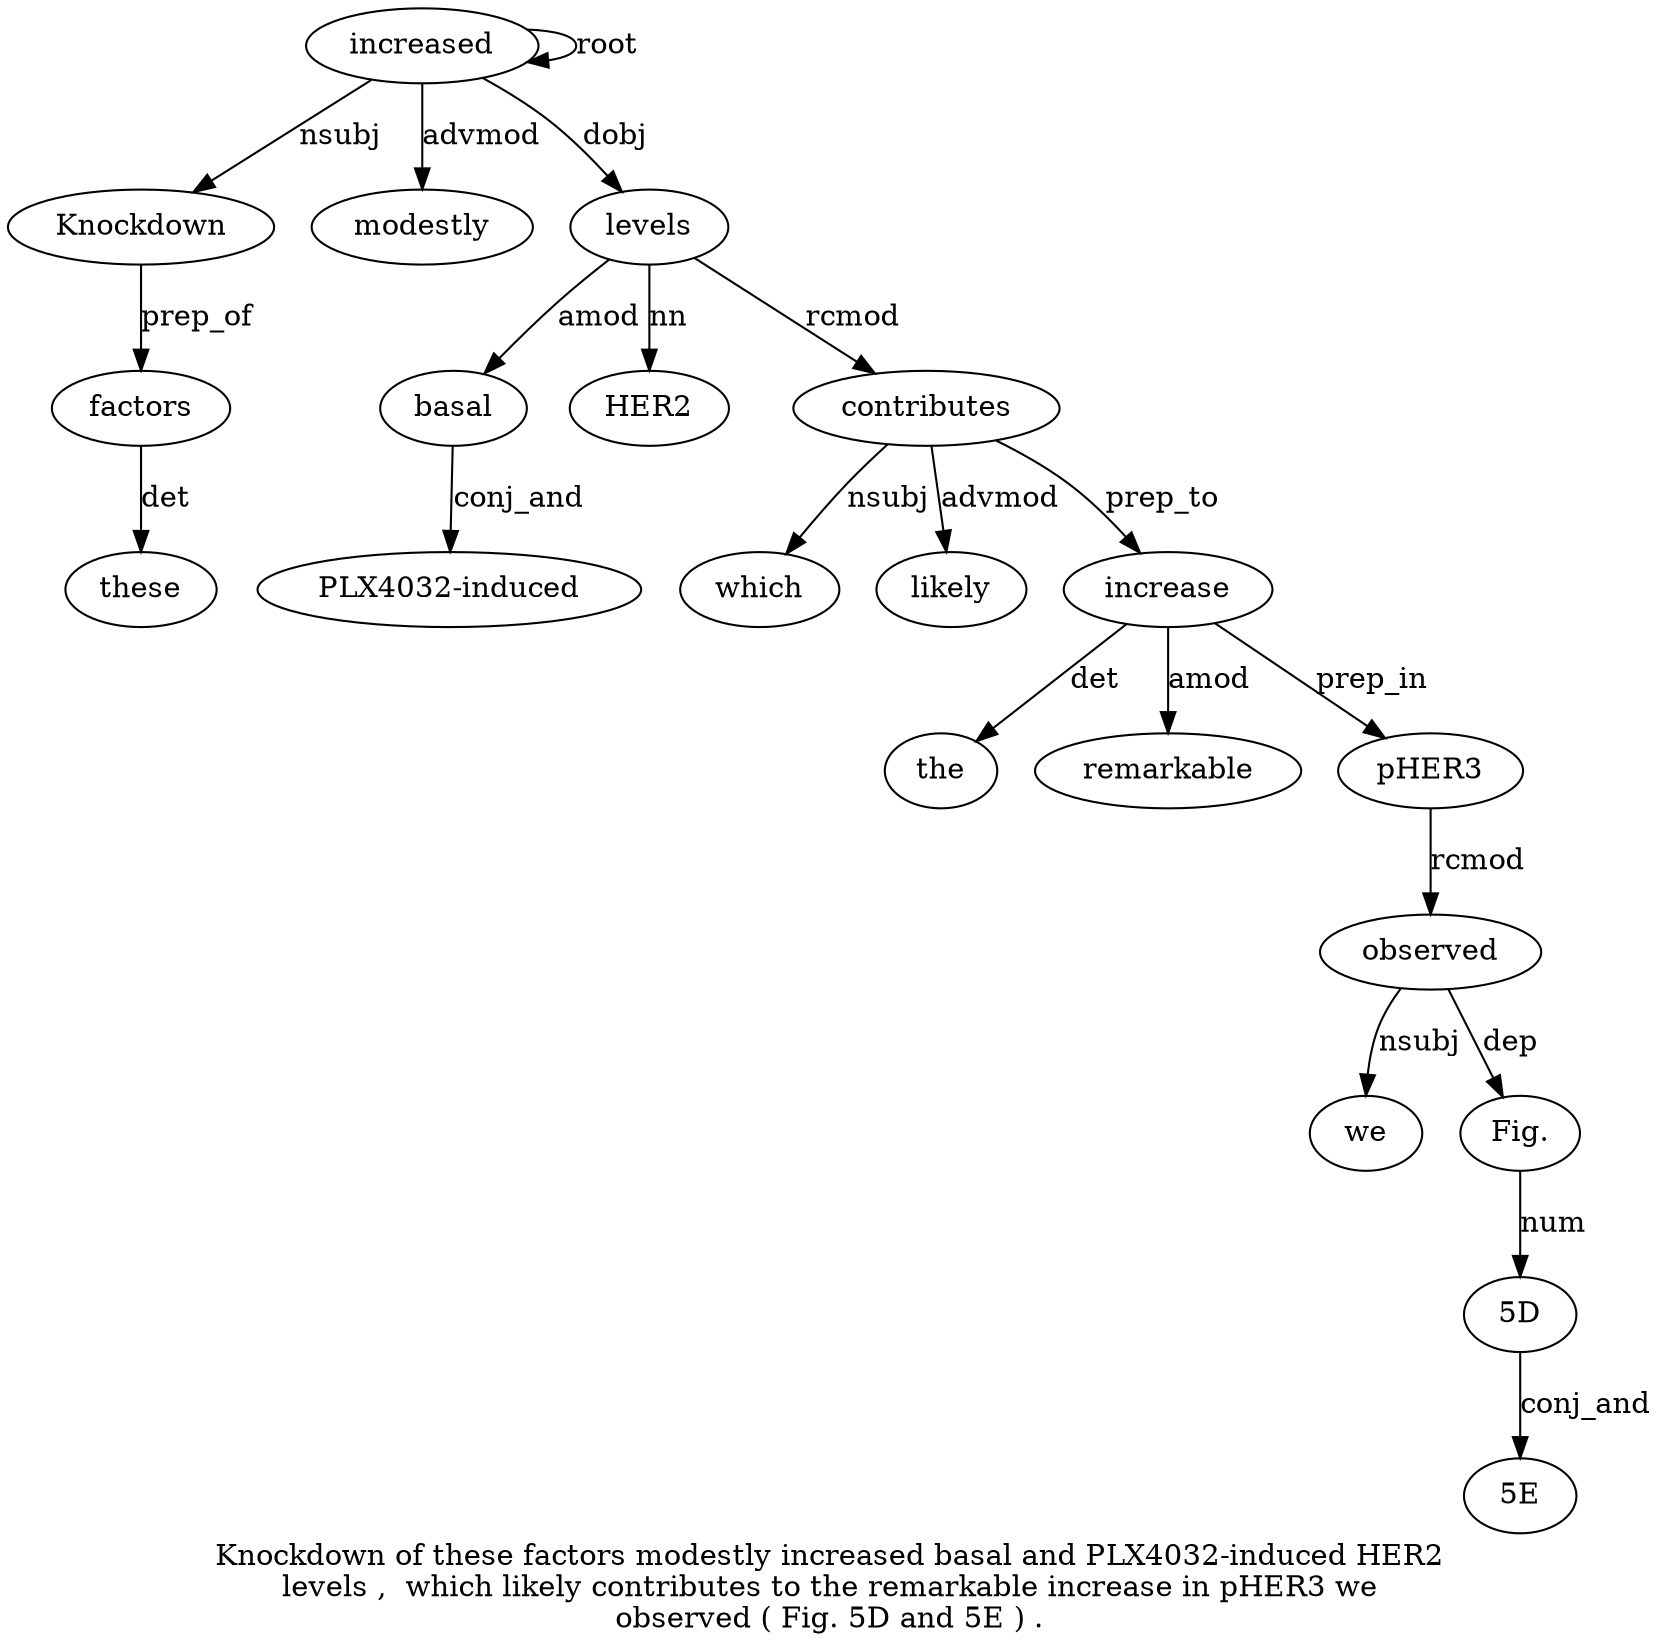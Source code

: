 digraph "Knockdown of these factors modestly increased basal and PLX4032-induced HER2 levels ,  which likely contributes to the remarkable increase in pHER3 we observed ( Fig. 5D and 5E ) ." {
label="Knockdown of these factors modestly increased basal and PLX4032-induced HER2
levels ,  which likely contributes to the remarkable increase in pHER3 we
observed ( Fig. 5D and 5E ) .";
increased6 [style=filled, fillcolor=white, label=increased];
Knockdown1 [style=filled, fillcolor=white, label=Knockdown];
increased6 -> Knockdown1  [label=nsubj];
factors4 [style=filled, fillcolor=white, label=factors];
these3 [style=filled, fillcolor=white, label=these];
factors4 -> these3  [label=det];
Knockdown1 -> factors4  [label=prep_of];
modestly5 [style=filled, fillcolor=white, label=modestly];
increased6 -> modestly5  [label=advmod];
increased6 -> increased6  [label=root];
levels11 [style=filled, fillcolor=white, label=levels];
basal7 [style=filled, fillcolor=white, label=basal];
levels11 -> basal7  [label=amod];
"PLX4032-induced9" [style=filled, fillcolor=white, label="PLX4032-induced"];
basal7 -> "PLX4032-induced9"  [label=conj_and];
HER210 [style=filled, fillcolor=white, label=HER2];
levels11 -> HER210  [label=nn];
increased6 -> levels11  [label=dobj];
contributes15 [style=filled, fillcolor=white, label=contributes];
which13 [style=filled, fillcolor=white, label=which];
contributes15 -> which13  [label=nsubj];
likely14 [style=filled, fillcolor=white, label=likely];
contributes15 -> likely14  [label=advmod];
levels11 -> contributes15  [label=rcmod];
increase19 [style=filled, fillcolor=white, label=increase];
the17 [style=filled, fillcolor=white, label=the];
increase19 -> the17  [label=det];
remarkable18 [style=filled, fillcolor=white, label=remarkable];
increase19 -> remarkable18  [label=amod];
contributes15 -> increase19  [label=prep_to];
pHER321 [style=filled, fillcolor=white, label=pHER3];
increase19 -> pHER321  [label=prep_in];
observed23 [style=filled, fillcolor=white, label=observed];
we22 [style=filled, fillcolor=white, label=we];
observed23 -> we22  [label=nsubj];
pHER321 -> observed23  [label=rcmod];
"Fig.25" [style=filled, fillcolor=white, label="Fig."];
observed23 -> "Fig.25"  [label=dep];
"5D26" [style=filled, fillcolor=white, label="5D"];
"Fig.25" -> "5D26"  [label=num];
"5E28" [style=filled, fillcolor=white, label="5E"];
"5D26" -> "5E28"  [label=conj_and];
}
